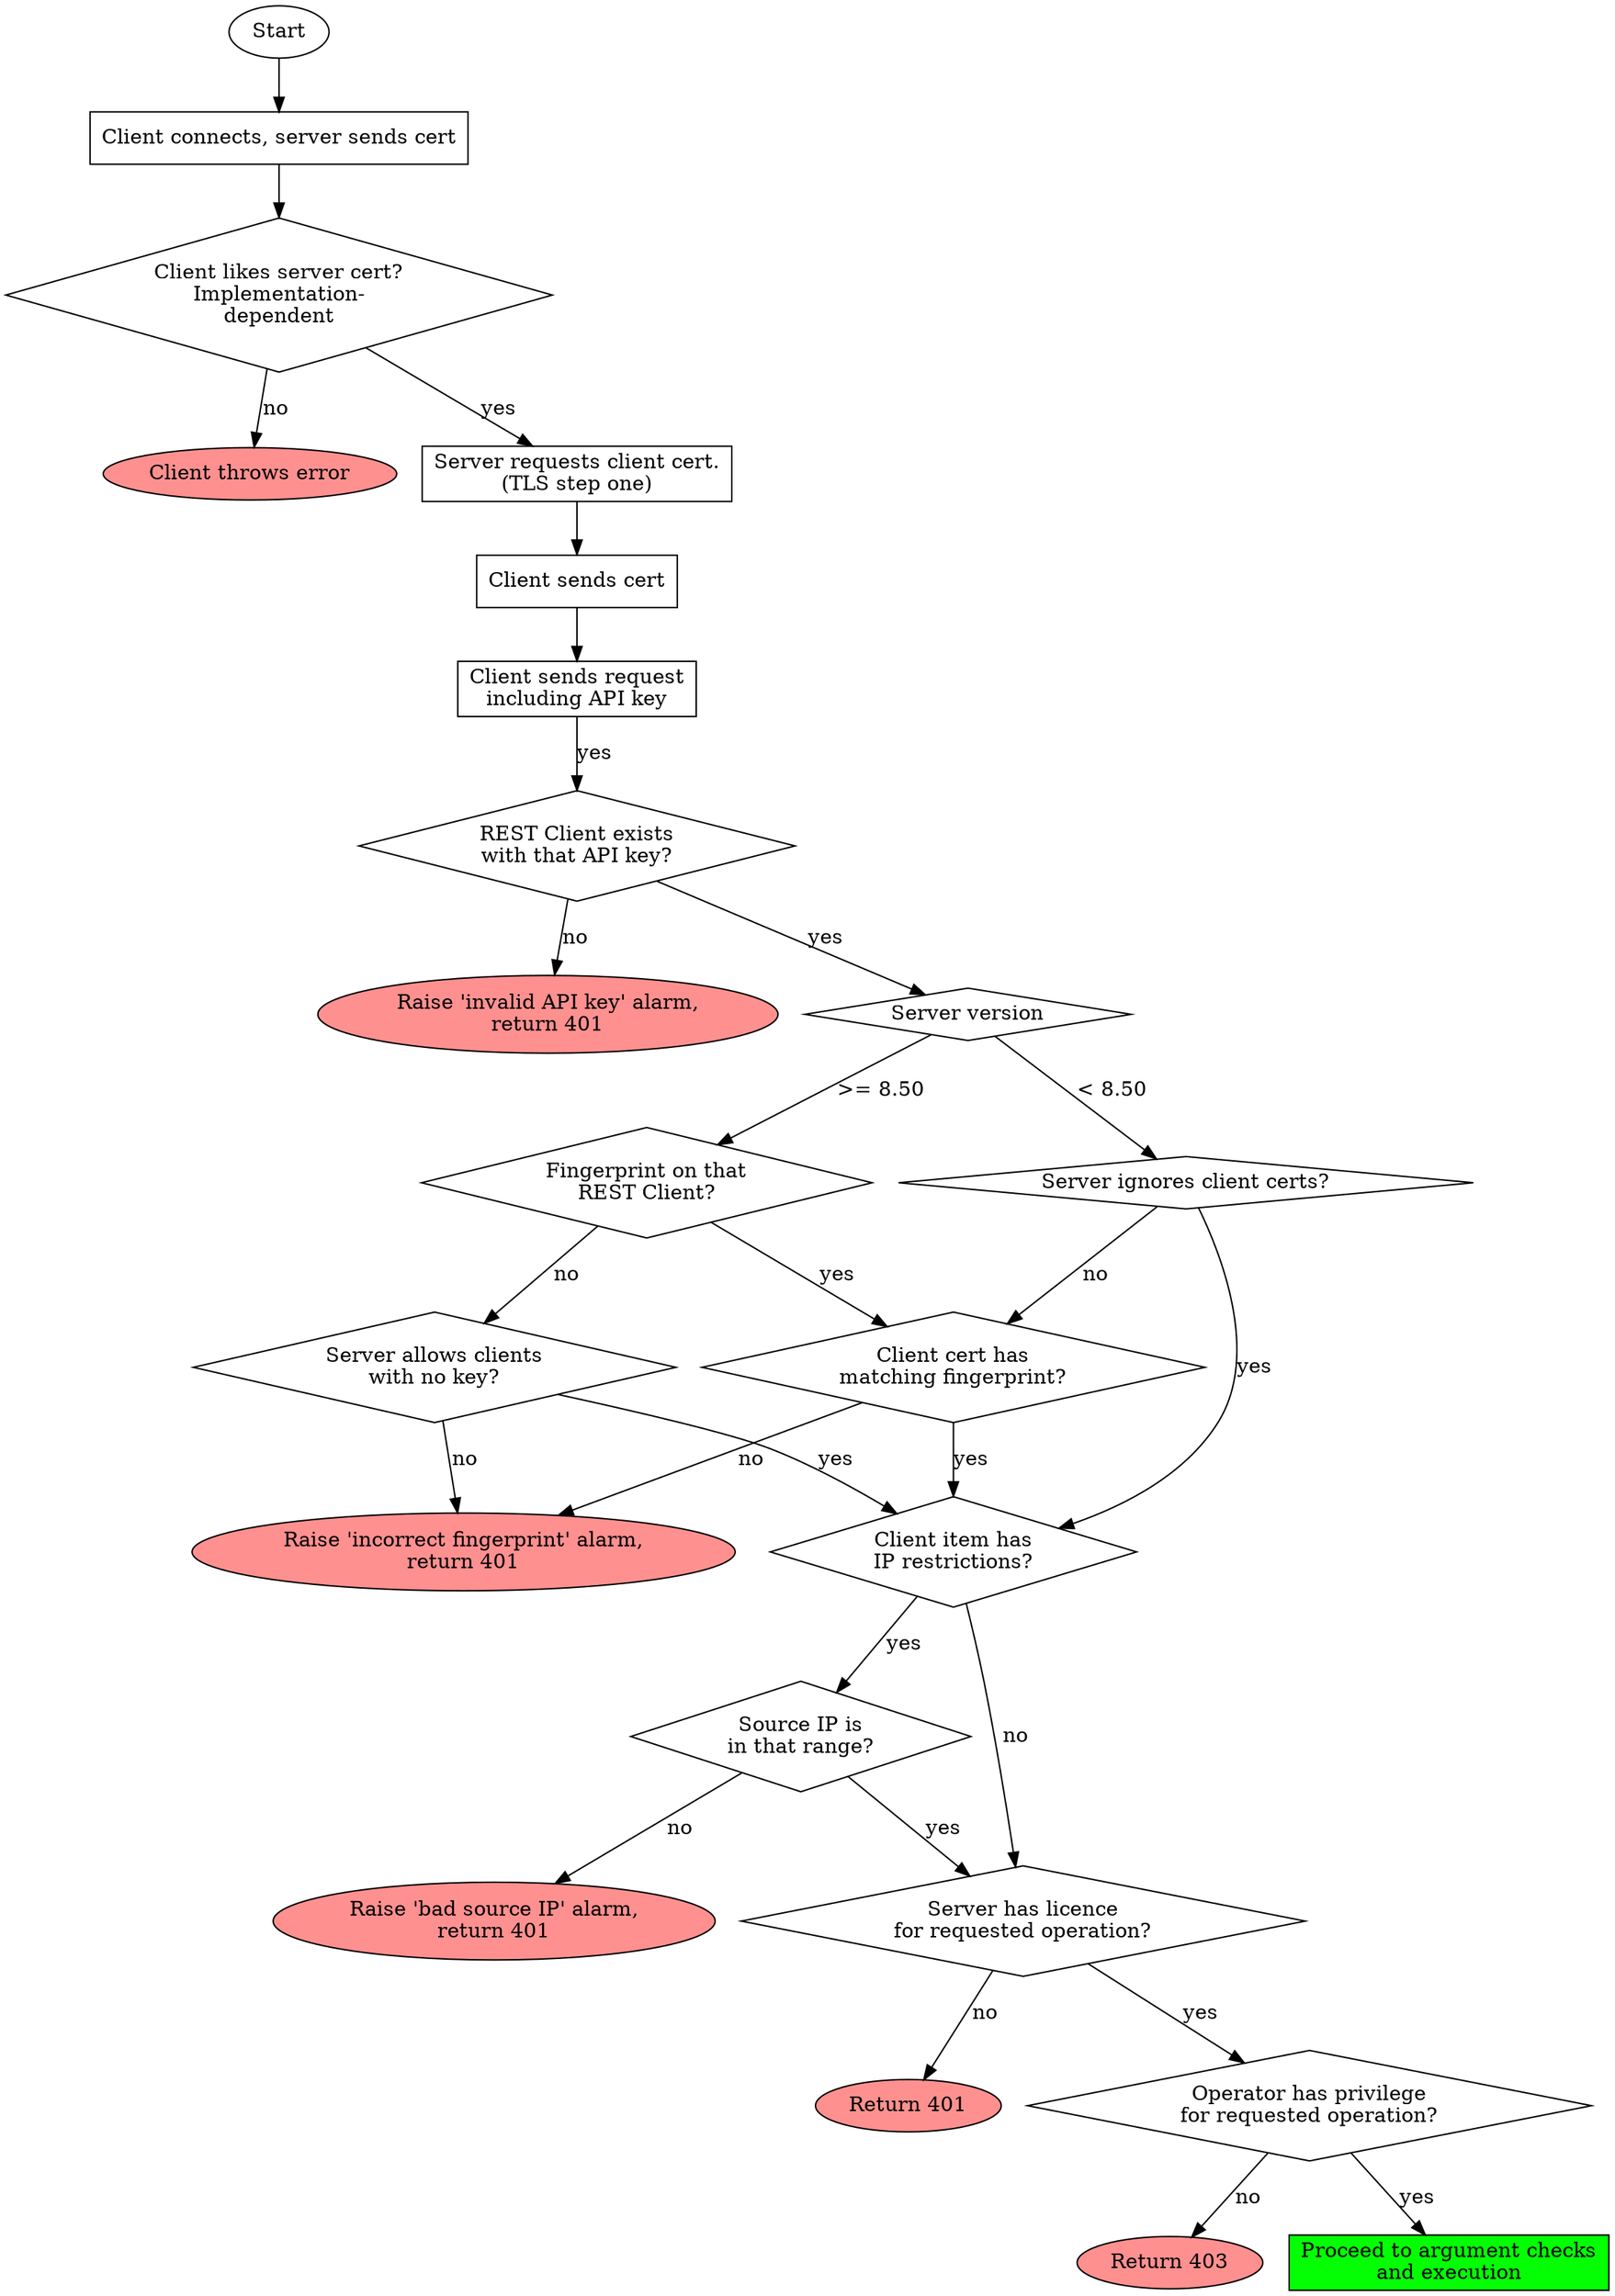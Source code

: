 # Turn this into auth_flow.dot.pdf using Graphviz:
# dot auth_flow.dot -Tpdf -O
digraph
{
        start[label=Start]

        node [shape=ellipse, style=filled, fillcolor="#ff9090"]
        o_noapikey[label="Raise 'invalid API key' alarm,\nreturn 401"]
        o_badprint[label="Raise 'incorrect fingerprint' alarm,\nreturn 401"]
        o_badip[label="Raise 'bad source IP' alarm,\nreturn 401"]
        o_nolicence[label="Return 401"]
        clientquit[label="Client throws error"]
        o_nopriv[label="Return 403"]

        node [shape=box, style=""]
        op1[label="Client connects, server sends cert"]
        o_reqclientcert[label="Server requests client cert.\n(TLS step one)"]
        o_clientsendscert[label="Client sends cert"]
        o_clientreq[label="Client sends request\nincluding API key"]
        o_argcheck[label="Proceed to argument checks\nand execution" style=filled fillcolor="#04ff04"]

        node [shape=diamond]
        cond[label="Client likes server cert?\nImplementation-\ndependent"]
        c_apikeycheck[label="REST Client exists\nwith that API key?"]
        c_versioncheck [label="Server version" ]
        c_clientcertcheck1[label="Fingerprint on that\nREST Client?"]
        c_clientcertcheck2[label="Server allows clients\nwith no key?"]

        c_clientcertcheck840[label="Server ignores client certs?"]

        c_correctcert[label="Client cert has\nmatching fingerprint?" shape=diamond]
        c_sourceip1[label="Client item has\nIP restrictions?"]
        c_sourceip2[label="Source IP is\nin that range?"]
        c_licence[label="Server has licence\nfor requested operation?"]
        c_privcheck[label="Operator has privilege\nfor requested operation?"]

        start->op1
        op1->cond
        cond->clientquit [label = "no"]
        cond->o_reqclientcert [label = "yes"]
        o_reqclientcert -> o_clientsendscert
        o_clientsendscert -> o_clientreq
        o_clientreq->c_apikeycheck [label = "yes"]

        c_apikeycheck->o_noapikey [label = "no"]
        c_apikeycheck->c_versioncheck [label = "yes"]

        c_versioncheck -> c_clientcertcheck1 [label = ">= 8.50"]
        c_versioncheck -> c_clientcertcheck840 [label = "< 8.50"]

        c_clientcertcheck1->c_clientcertcheck2 [label= "no"]

        c_clientcertcheck840->c_sourceip1 [label = "yes"]
        c_clientcertcheck840->c_correctcert [label = "no"]

        c_clientcertcheck2->o_badprint [label = "no"]
        c_clientcertcheck2->c_sourceip1 [label = "yes"]

        c_clientcertcheck1->c_correctcert [label = "yes"]
        c_correctcert->o_badprint [label = "no"]

        c_correctcert->c_sourceip1 [label = "yes"]
        c_sourceip1->c_licence [label = "no"]
        c_sourceip1->c_sourceip2 [label = "yes"]
        
        c_sourceip2->c_licence [label = "yes"]
        c_sourceip2->o_badip [label = "no"]

        c_licence->o_nolicence [label="no"]
        c_licence->c_privcheck [label="yes"]
        c_privcheck->o_nopriv [label="no"]
        c_privcheck->o_argcheck [label="yes"]
}
